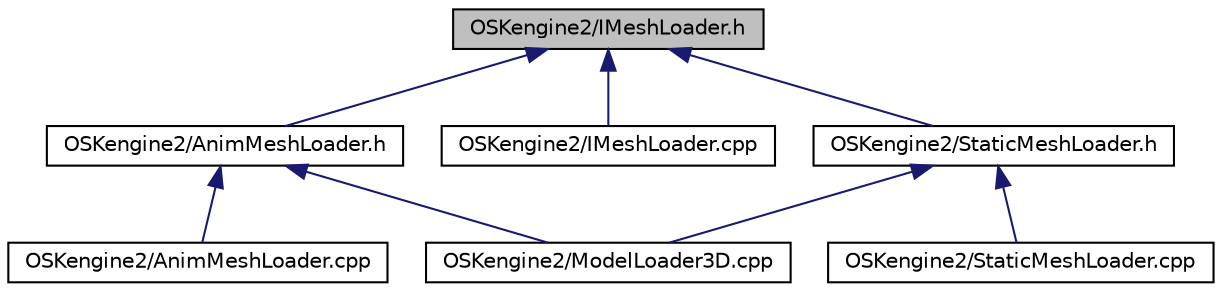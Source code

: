 digraph "OSKengine2/IMeshLoader.h"
{
 // LATEX_PDF_SIZE
  edge [fontname="Helvetica",fontsize="10",labelfontname="Helvetica",labelfontsize="10"];
  node [fontname="Helvetica",fontsize="10",shape=record];
  Node1 [label="OSKengine2/IMeshLoader.h",height=0.2,width=0.4,color="black", fillcolor="grey75", style="filled", fontcolor="black",tooltip=" "];
  Node1 -> Node2 [dir="back",color="midnightblue",fontsize="10",style="solid"];
  Node2 [label="OSKengine2/AnimMeshLoader.h",height=0.2,width=0.4,color="black", fillcolor="white", style="filled",URL="$_anim_mesh_loader_8h.html",tooltip=" "];
  Node2 -> Node3 [dir="back",color="midnightblue",fontsize="10",style="solid"];
  Node3 [label="OSKengine2/AnimMeshLoader.cpp",height=0.2,width=0.4,color="black", fillcolor="white", style="filled",URL="$_anim_mesh_loader_8cpp.html",tooltip=" "];
  Node2 -> Node4 [dir="back",color="midnightblue",fontsize="10",style="solid"];
  Node4 [label="OSKengine2/ModelLoader3D.cpp",height=0.2,width=0.4,color="black", fillcolor="white", style="filled",URL="$_model_loader3_d_8cpp.html",tooltip=" "];
  Node1 -> Node5 [dir="back",color="midnightblue",fontsize="10",style="solid"];
  Node5 [label="OSKengine2/IMeshLoader.cpp",height=0.2,width=0.4,color="black", fillcolor="white", style="filled",URL="$_i_mesh_loader_8cpp.html",tooltip=" "];
  Node1 -> Node6 [dir="back",color="midnightblue",fontsize="10",style="solid"];
  Node6 [label="OSKengine2/StaticMeshLoader.h",height=0.2,width=0.4,color="black", fillcolor="white", style="filled",URL="$_static_mesh_loader_8h.html",tooltip=" "];
  Node6 -> Node4 [dir="back",color="midnightblue",fontsize="10",style="solid"];
  Node6 -> Node7 [dir="back",color="midnightblue",fontsize="10",style="solid"];
  Node7 [label="OSKengine2/StaticMeshLoader.cpp",height=0.2,width=0.4,color="black", fillcolor="white", style="filled",URL="$_static_mesh_loader_8cpp.html",tooltip=" "];
}
